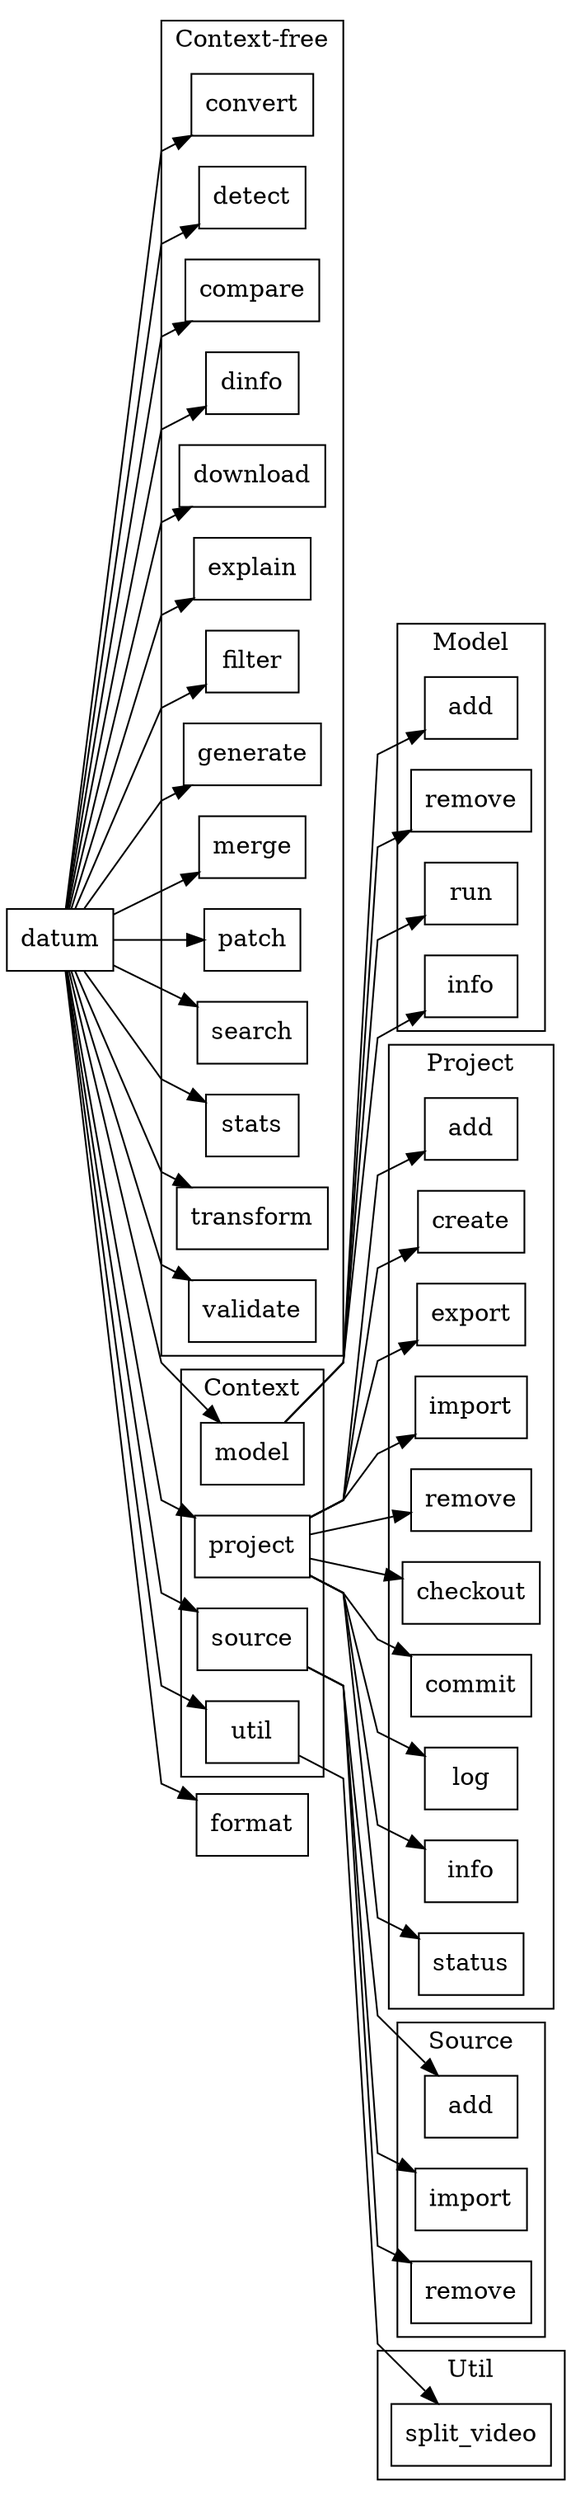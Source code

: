 digraph command_line {
    splines = polyline;
    rankdir = "LR";
    node [shape = rectangle;];

    datum [shape = box;];

    subgraph cluster_context_free {
        label = "Context-free";

        "convert";
        "detect";
        "compare";
        "dinfo";
        "download";
        "explain";
        "filter";
        "generate";
        "merge";
        "patch";
        "search";
        "stats";
        "transform";
        "validate";
    }

    subgraph cluster_context {
        label = "Context";
        "model";
        "project";
        "source";
        "util";
    }

    subgraph helper {
        label = "Helper";
        "format";
    }

    subgraph cluster_model {
        label = "Model";
        "madd" [label = "add";];
        "mremove" [label = "remove";];
        "run";
        "minfo" [label = "info";];
    }

    subgraph cluster_source {
        label = "Source";
        "sadd" [label = "add";];
        "simport" [label = "import";];
        "sremove" [label = "remove";];
    }

    subgraph cluster_project {
        label = "Project";
        subgraph "Project modification" {
            "add";
            "create";
            "export";
            "import";
            "remove";
        }
        subgraph "Project versioning" {
            "checkout";
            "commit";
            "log";
            "pinfo" [label = "info";];
            "status";
        }
    }

    subgraph cluster_util {
        label = "Util";
        "split_video";
    }

    "datum" -> {"convert" "detect" "compare" "dinfo" "download" "explain" "filter" "generate" "merge" "patch" "search" "stats" "transform" "validate" "format"};
    "datum" -> {"model" "project" "source" "util"};
    "model" -> {"madd" "mremove" "run" "minfo"};
    "project" -> {"add" "create" "export" "import" "remove"};
    "project" -> {"checkout" "commit" "log" "pinfo" "status"};
    "source" -> {"sadd" "simport" "sremove"};
    "util" -> {"split_video"};
}

